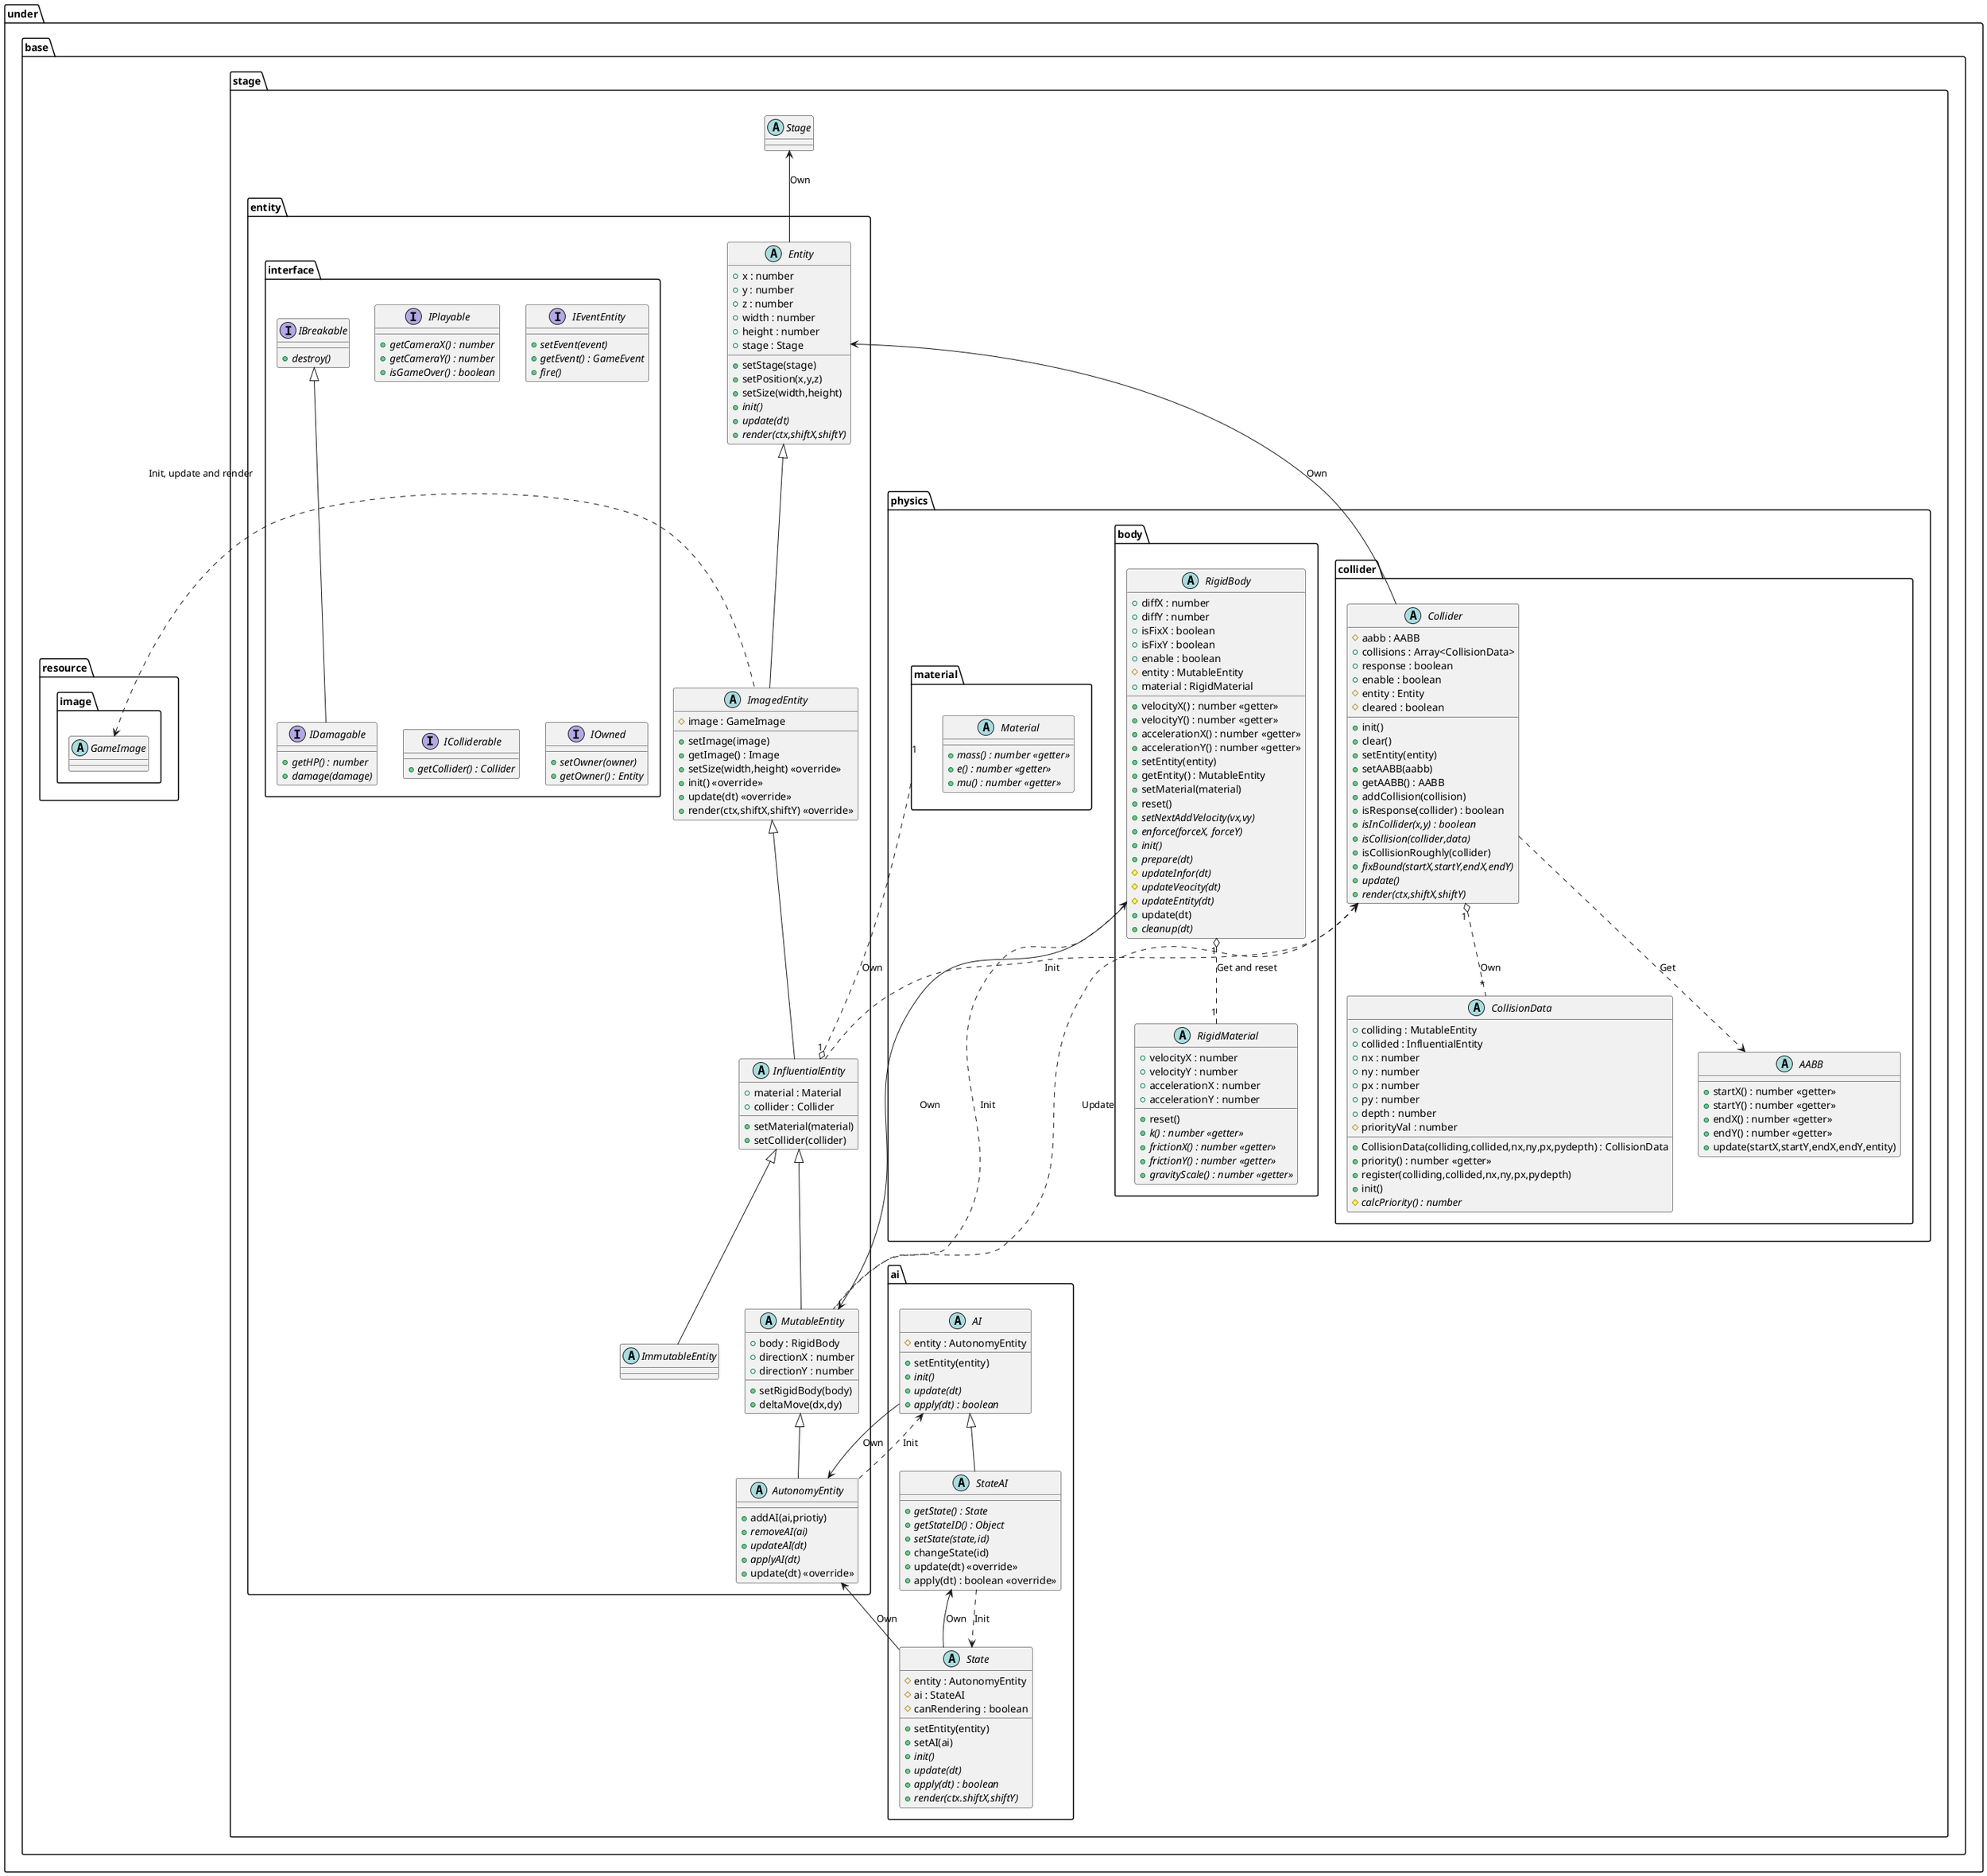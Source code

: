 @startuml EntityBase
package under {
    package base {
        package stage {
            package entity {
                abstract Entity {
                    +x : number
                    +y : number
                    +z : number
                    +width : number
                    +height : number
                    +stage : Stage
                    +setStage(stage)
                    +setPosition(x,y,z)
                    +setSize(width,height)
                    {abstract} +init()
                    {abstract} +update(dt)
                    {abstract} +render(ctx,shiftX,shiftY)
                }
                abstract ImagedEntity {
                    #image : GameImage
                    +setImage(image)
                    +getImage() : Image
                    +setSize(width,height) <<override>>
                    +init() <<override>>
                    +update(dt) <<override>>
                    +render(ctx,shiftX,shiftY) <<override>>
                }
                abstract InfluentialEntity {
                    +material : Material
                    +collider : Collider
                    +setMaterial(material)
                    +setCollider(collider)
                }
                abstract ImmutableEntity {

                }
                abstract MutableEntity {
                    +body : RigidBody
                    +directionX : number
                    +directionY : number
                    +setRigidBody(body)
                    +deltaMove(dx,dy)
                }
                abstract AutonomyEntity {
                    +addAI(ai,priotiy)
                    {abstract} +removeAI(ai)
                    {abstract} +updateAI(dt)
                    {abstract} +applyAI(dt)
                    +update(dt) <<override>>
                }

                package interface {
                    interface IBreakable {
                        {abstract} +destroy()
                    }
                    interface IDamagable {
                        {abstract} +getHP() : number
                        {abstract} +damage(damage)
                    }
                    interface IPlayable {
                        {abstract} +getCameraX() : number
                        {abstract} +getCameraY() : number
                        {abstract} +isGameOver() : boolean
                    }
                    interface IEventEntity {
                        {abstract} +setEvent(event)
                        {abstract} +getEvent() : GameEvent
                        {abstract} +fire()
                    }
                    interface IColliderable {
                        {abstract} +getCollider() : Collider
                    }
                    interface IOwned {
                        {abstract} +setOwner(owner)
                        {abstract} +getOwner() : Entity
                    }
                }
            }
            package physics {
                package collider {
                    abstract Collider {
                        #aabb : AABB
                        +collisions : Array<CollisionData>
                        +response : boolean
                        +enable : boolean
                        #entity : Entity
                        #cleared : boolean
                        +init()
                        +clear()
                        +setEntity(entity)
                        +setAABB(aabb)
                        +getAABB() : AABB
                        +addCollision(collision)
                        +isResponse(collider) : boolean
                        {abstract} +isInCollider(x,y) : boolean
                        {abstract} +isCollision(collider,data)
                        +isCollisionRoughly(collider)
                        {abstract} +fixBound(startX,startY,endX,endY)
                        {abstract} +update()
                        {abstract} +render(ctx,shiftX,shiftY)
                    }
                    abstract AABB {
                        +startX() : number <<getter>>
                        +startY() : number <<getter>>
                        +endX() : number <<getter>>
                        +endY() : number <<getter>>
                        +update(startX,startY,endX,endY,entity)
                    }
                    abstract CollisionData {
                        +CollisionData(colliding,collided,nx,ny,px,pydepth) : CollisionData
                        +colliding : MutableEntity
                        +collided : InfluentialEntity
                        +nx : number
                        +ny : number
                        +px : number
                        +py : number
                        +depth : number
                        #priorityVal : number
                        +priority() : number <<getter>>
                        +register(colliding,collided,nx,ny,px,pydepth)
                        +init()
                        {abstract} #calcPriority() : number
                    }
                }
                package material {
                    abstract Material {
                        {abstract} +mass() : number <<getter>>
                        {abstract} +e() : number <<getter>>
                        {abstract} +mu() : number <<getter>>
                    }
                }
                package body {
                    abstract RigidBody {
                        +diffX : number
                        +diffY : number
                        +isFixX : boolean
                        +isFixY : boolean
                        +enable : boolean
                        #entity : MutableEntity
                        +material : RigidMaterial
                        +velocityX() : number <<getter>>
                        +velocityY() : number <<getter>>
                        +accelerationX() : number <<getter>>
                        +accelerationY() : number <<getter>>
                        +setEntity(entity)
                        +getEntity() : MutableEntity
                        +setMaterial(material)
                        +reset()
                        {abstract} +setNextAddVelocity(vx,vy)
                        {abstract} +enforce(forceX, forceY)
                        {abstract} +init()
                        {abstract} +prepare(dt)
                        {abstract} #updateInfor(dt)
                        {abstract} #updateVeocity(dt)
                        {abstract} #updateEntity(dt)
                        +update(dt)
                        {abstract} +cleanup(dt)
                    }
                    abstract RigidMaterial {
                        +velocityX : number
                        +velocityY : number
                        +accelerationX : number
                        +accelerationY : number
                        +reset()
                        {abstract} +k() : number <<getter>>
                        {abstract} +frictionX() : number <<getter>>
                        {abstract} +frictionY() : number <<getter>>
                        {abstract} +gravityScale() : number <<getter>>
                    }
                }
            }
            package ai {
                abstract AI {
                    #entity : AutonomyEntity
                    +setEntity(entity)
                    {abstract} +init()
                    {abstract} +update(dt)
                    {abstract} +apply(dt) : boolean
                }
                abstract StateAI {
                    {abstract} +getState() : State
                    {abstract} +getStateID() : Object
                    {abstract} +setState(state,id)
                    +changeState(id)
                    +update(dt) <<override>>
                    +apply(dt) : boolean <<override>>
                }
                abstract State {
                    #entity : AutonomyEntity
                    #ai : StateAI
                    #canRendering : boolean
                    +setEntity(entity)
                    +setAI(ai)
                    {abstract} +init()
                    {abstract} +update(dt)
                    {abstract} +apply(dt) : boolean
                    {abstract} +render(ctx.shiftX,shiftY)
                }
            }
        }
    }
}

package under {
    package base {
        package resource {
            package image {
                abstract GameImage
            }
        }
        package stage {
            abstract Stage
        }
    }
}

Stage <-- Entity : Own
GameImage <. ImagedEntity : Init, update and render
material "1" ..o "1" InfluentialEntity : Own
Collider <. InfluentialEntity : Init
Collider <.. MutableEntity : Update
RigidBody <. MutableEntity : Init
AI <.. AutonomyEntity : Init

Entity <-- Collider : Own
Collider ..> AABB : Get
Collider "1" o.. "*" CollisionData : Own
RigidBody "1" o.. "1" RigidMaterial : Get and reset
RigidBody --> MutableEntity : Own

StateAI ..> State : Init
AutonomyEntity <-- AI : Own
StateAI <-- State : Own
AutonomyEntity <-- State : Own

Entity <|-- ImagedEntity
ImagedEntity <|-- InfluentialEntity
InfluentialEntity <|-- ImmutableEntity
InfluentialEntity <|-- MutableEntity
MutableEntity <|-- AutonomyEntity

IBreakable <|-- IDamagable

AI <|-- StateAI

@enduml
